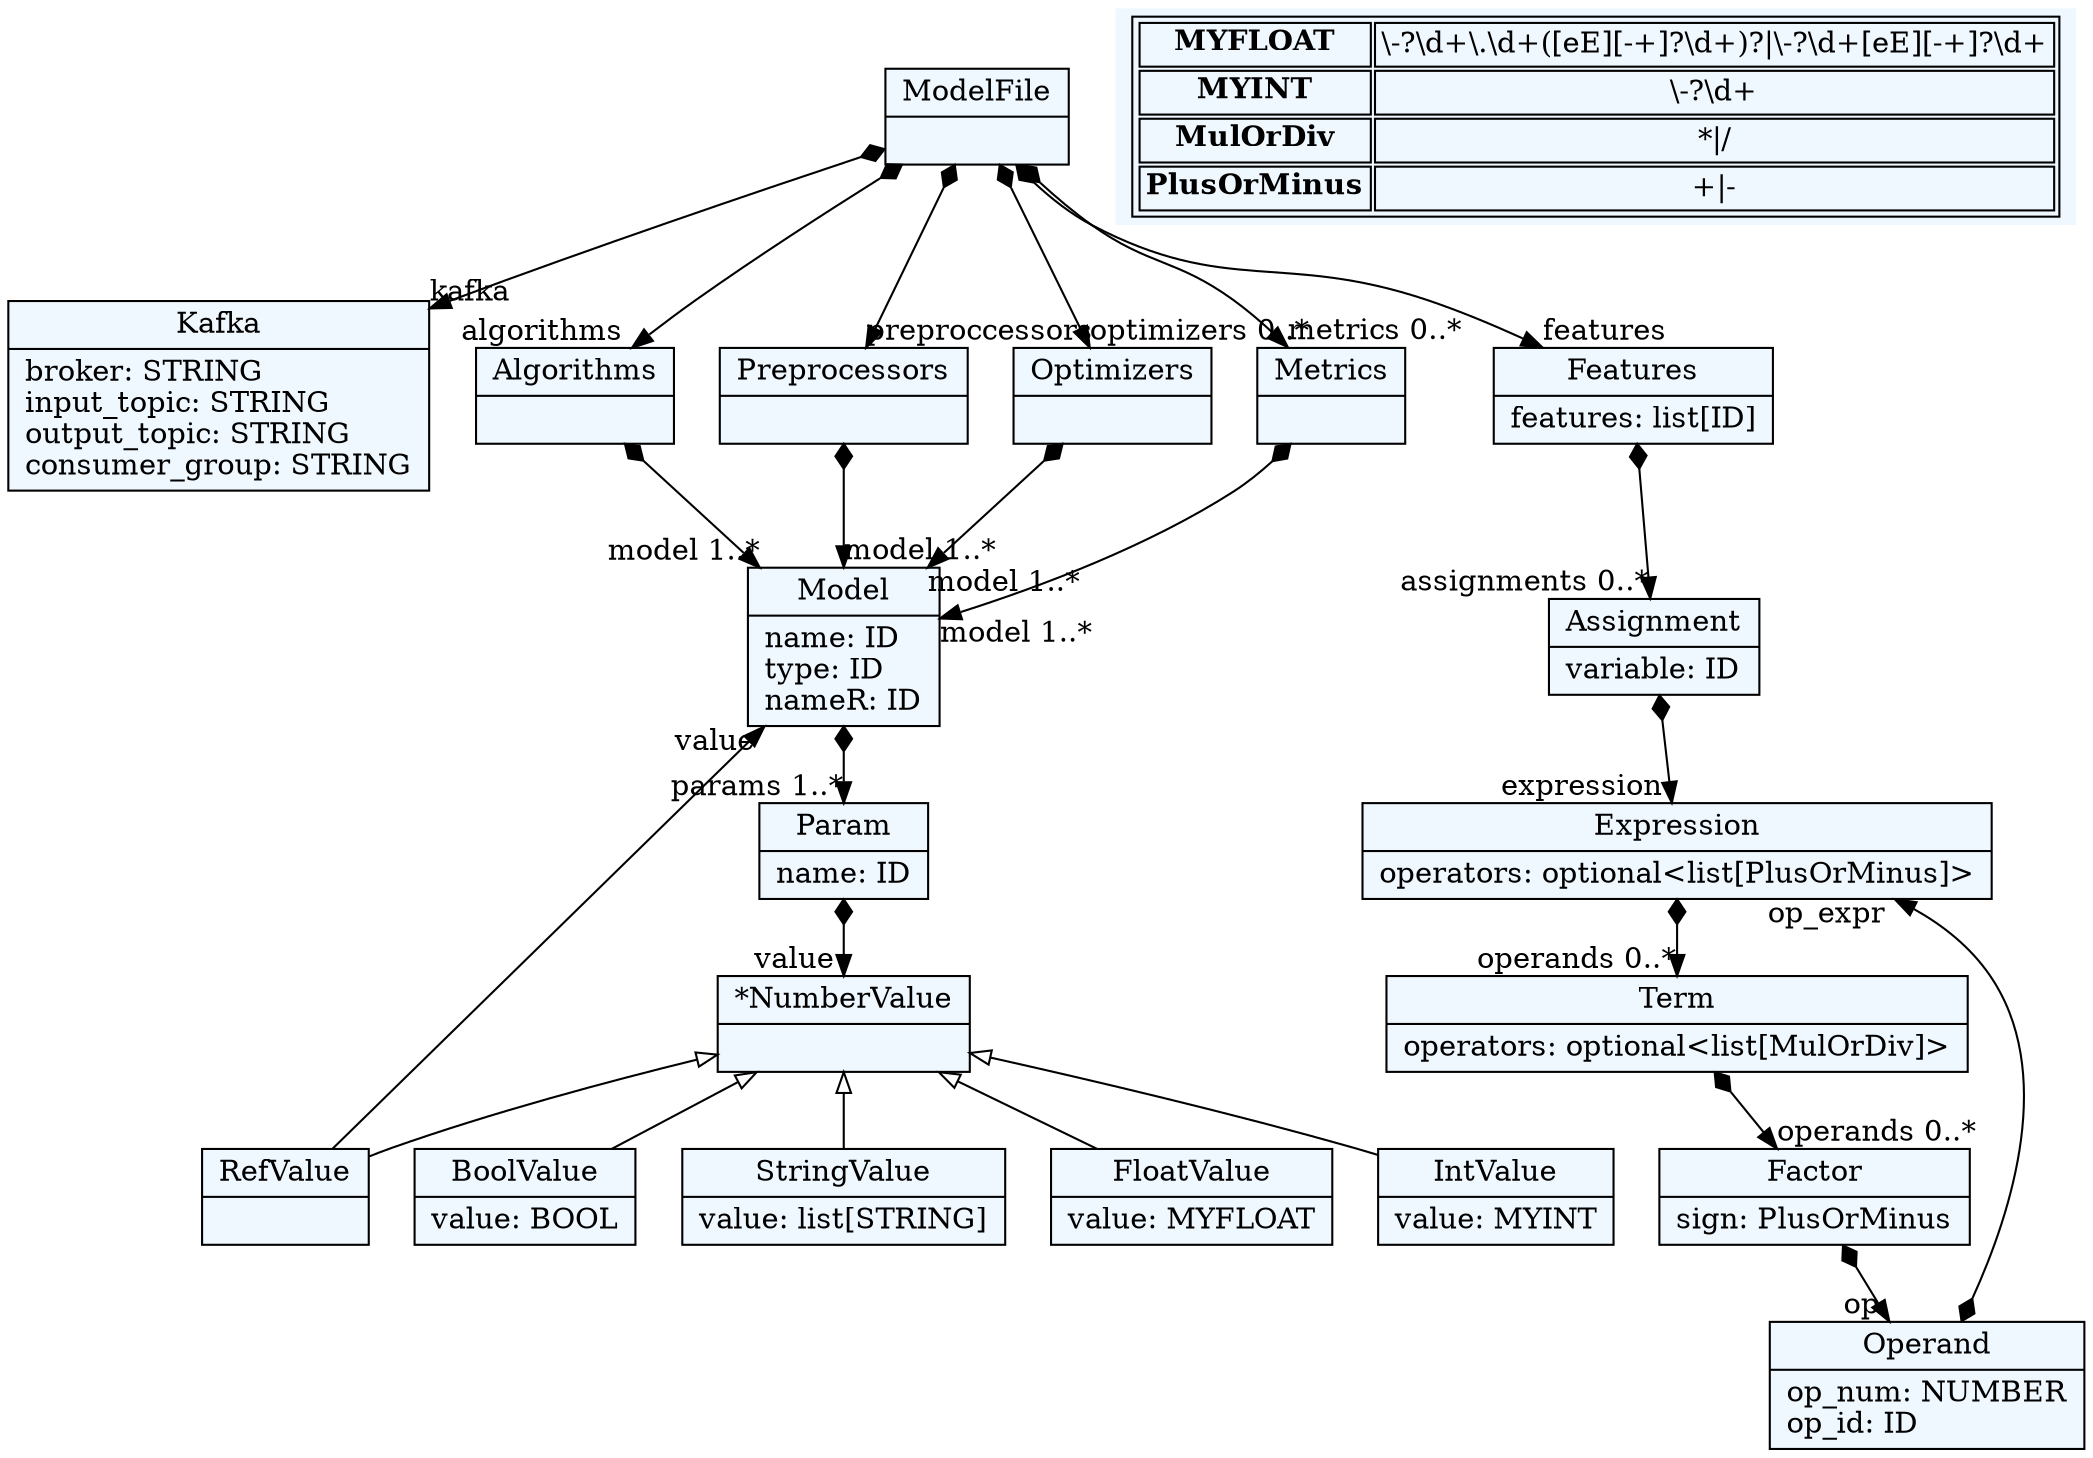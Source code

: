 
    digraph textX {
    fontname = "Bitstream Vera Sans"
    fontsize = 8
    node[
        shape=record,
        style=filled,
        fillcolor=aliceblue
    ]
    nodesep = 0.3
    edge[dir=black,arrowtail=empty]


134169707374944[ label="{ModelFile|}"]

134169703550800[ label="{Kafka|broker: STRING\linput_topic: STRING\loutput_topic: STRING\lconsumer_group: STRING\l}"]

134169703550128[ label="{Algorithms|}"]

134169703557472[ label="{Preprocessors|}"]

134169703558048[ label="{Optimizers|}"]

134169703549744[ label="{Metrics|}"]

134169703637040[ label="{Model|name: ID\ltype: ID\lnameR: ID\l}"]

134169703633536[ label="{Param|name: ID\l}"]

134169703635600[ label="{*NumberValue|}"]

134169703631136[ label="{RefValue|}"]

134169703632768[ label="{BoolValue|value: BOOL\l}"]

134169703633920[ label="{StringValue|value: list[STRING]\l}"]

134169705036496[ label="{FloatValue|value: MYFLOAT\l}"]

134169705034192[ label="{IntValue|value: MYINT\l}"]

134169708490736[ label="{Features|features: list[ID]\l}"]

134169703637184[ label="{Assignment|variable: ID\l}"]

134169703640592[ label="{Expression|operators: optional\<list[PlusOrMinus]\>\l}"]

134169703641264[ label="{Term|operators: optional\<list[MulOrDiv]\>\l}"]

134169703631280[ label="{Factor|sign: PlusOrMinus\l}"]

134169703638864[ label="{Operand|op_num: NUMBER\lop_id: ID\l}"]



134169707374944 -> 134169703550800[arrowtail=diamond, dir=both, headlabel="kafka "]
134169707374944 -> 134169708490736[arrowtail=diamond, dir=both, headlabel="features "]
134169707374944 -> 134169703550128[arrowtail=diamond, dir=both, headlabel="algorithms "]
134169707374944 -> 134169703557472[arrowtail=diamond, dir=both, headlabel="preproccessors "]
134169707374944 -> 134169703558048[arrowtail=diamond, dir=both, headlabel="optimizers 0..*"]
134169707374944 -> 134169703549744[arrowtail=diamond, dir=both, headlabel="metrics 0..*"]
134169703550128 -> 134169703637040[arrowtail=diamond, dir=both, headlabel="model 1..*"]
134169703557472 -> 134169703637040[arrowtail=diamond, dir=both, headlabel="model 1..*"]
134169703558048 -> 134169703637040[arrowtail=diamond, dir=both, headlabel="model 1..*"]
134169703549744 -> 134169703637040[arrowtail=diamond, dir=both, headlabel="model 1..*"]
134169703637040 -> 134169703633536[arrowtail=diamond, dir=both, headlabel="params 1..*"]
134169703633536 -> 134169703635600[arrowtail=diamond, dir=both, headlabel="value "]
134169703635600 -> 134169705036496 [dir=back]
134169703635600 -> 134169705034192 [dir=back]
134169703635600 -> 134169703633920 [dir=back]
134169703635600 -> 134169703632768 [dir=back]
134169703635600 -> 134169703631136 [dir=back]
134169703631136 -> 134169703637040[headlabel="value "]
134169708490736 -> 134169703637184[arrowtail=diamond, dir=both, headlabel="assignments 0..*"]
134169703637184 -> 134169703640592[arrowtail=diamond, dir=both, headlabel="expression "]
134169703640592 -> 134169703641264[arrowtail=diamond, dir=both, headlabel="operands 0..*"]
134169703641264 -> 134169703631280[arrowtail=diamond, dir=both, headlabel="operands 0..*"]
134169703631280 -> 134169703638864[arrowtail=diamond, dir=both, headlabel="op "]
134169703638864 -> 134169703640592[arrowtail=diamond, dir=both, headlabel="op_expr "]
match_rules [ shape=plaintext, label=< <table>
	<tr>
		<td><b>MYFLOAT</b></td><td>\-?\d+\.\d+([eE][-+]?\d+)?|\-?\d+[eE][-+]?\d+</td>
	</tr>
	<tr>
		<td><b>MYINT</b></td><td>\-?\d+</td>
	</tr>
	<tr>
		<td><b>MulOrDiv</b></td><td>*|/</td>
	</tr>
	<tr>
		<td><b>PlusOrMinus</b></td><td>+|-</td>
	</tr>
</table> >]


}

